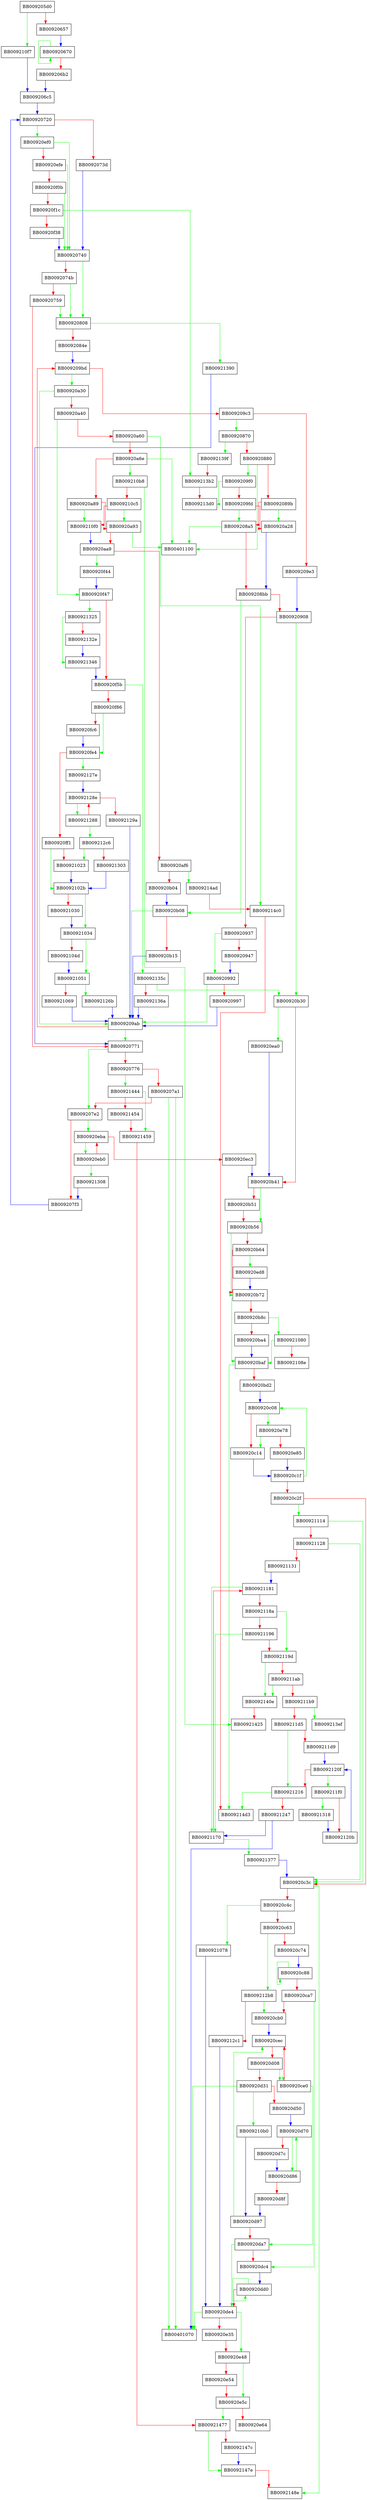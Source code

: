 digraph _dl_map_object_deps {
  node [shape="box"];
  graph [splines=ortho];
  BB009205d0 -> BB009210f7 [color="green"];
  BB009205d0 -> BB00920657 [color="red"];
  BB00920657 -> BB00920670 [color="blue"];
  BB00920670 -> BB00920670 [color="green"];
  BB00920670 -> BB009206b2 [color="red"];
  BB009206b2 -> BB009206c5 [color="blue"];
  BB009206c5 -> BB00920720 [color="blue"];
  BB00920720 -> BB00920ef0 [color="green"];
  BB00920720 -> BB0092073d [color="red"];
  BB0092073d -> BB00920740 [color="blue"];
  BB00920740 -> BB00920808 [color="green"];
  BB00920740 -> BB0092074b [color="red"];
  BB0092074b -> BB00920808 [color="green"];
  BB0092074b -> BB00920759 [color="red"];
  BB00920759 -> BB00920808 [color="green"];
  BB00920759 -> BB00920771 [color="red"];
  BB00920771 -> BB009207e2 [color="green"];
  BB00920771 -> BB00920776 [color="red"];
  BB00920776 -> BB00921444 [color="green"];
  BB00920776 -> BB009207a1 [color="red"];
  BB009207a1 -> BB00401070 [color="green"];
  BB009207a1 -> BB00401070 [color="green"];
  BB009207a1 -> BB009207e2 [color="red"];
  BB009207e2 -> BB00920eba [color="green"];
  BB009207e2 -> BB009207f3 [color="red"];
  BB009207f3 -> BB00920720 [color="blue"];
  BB00920808 -> BB00921390 [color="green"];
  BB00920808 -> BB0092084e [color="red"];
  BB0092084e -> BB009209bd [color="blue"];
  BB00920870 -> BB0092139f [color="green"];
  BB00920870 -> BB00920880 [color="red"];
  BB00920880 -> BB00401100 [color="green"];
  BB00920880 -> BB009209f0 [color="green"];
  BB00920880 -> BB0092089b [color="red"];
  BB0092089b -> BB00920a28 [color="green"];
  BB0092089b -> BB009208a5 [color="red"];
  BB009208a5 -> BB00401100 [color="green"];
  BB009208a5 -> BB009208bb [color="red"];
  BB009208bb -> BB00920b08 [color="green"];
  BB009208bb -> BB00920908 [color="red"];
  BB00920908 -> BB00920b30 [color="green"];
  BB00920908 -> BB00920937 [color="red"];
  BB00920937 -> BB00920992 [color="green"];
  BB00920937 -> BB00920947 [color="red"];
  BB00920947 -> BB00920992 [color="blue"];
  BB00920992 -> BB009209ab [color="green"];
  BB00920992 -> BB00920997 [color="red"];
  BB00920997 -> BB009209ab [color="blue"];
  BB009209ab -> BB00920771 [color="green"];
  BB009209ab -> BB009209bd [color="red"];
  BB009209bd -> BB00920a30 [color="green"];
  BB009209bd -> BB009209c3 [color="red"];
  BB009209c3 -> BB00920870 [color="green"];
  BB009209c3 -> BB009209e3 [color="red"];
  BB009209e3 -> BB00920908 [color="blue"];
  BB009209f0 -> BB009213d0 [color="green"];
  BB009209f0 -> BB009209fd [color="red"];
  BB009209fd -> BB009208a5 [color="green"];
  BB009209fd -> BB00920a28 [color="red"];
  BB00920a28 -> BB009208bb [color="blue"];
  BB00920a30 -> BB009209ab [color="green"];
  BB00920a30 -> BB00920a40 [color="red"];
  BB00920a40 -> BB00920f47 [color="green"];
  BB00920a40 -> BB00920a60 [color="red"];
  BB00920a60 -> BB009214c0 [color="green"];
  BB00920a60 -> BB00920a6e [color="red"];
  BB00920a6e -> BB00401100 [color="green"];
  BB00920a6e -> BB009210b8 [color="green"];
  BB00920a6e -> BB00920a89 [color="red"];
  BB00920a89 -> BB009210f0 [color="green"];
  BB00920a89 -> BB00920a93 [color="red"];
  BB00920a93 -> BB00401100 [color="green"];
  BB00920a93 -> BB00920aa9 [color="red"];
  BB00920aa9 -> BB00920f44 [color="green"];
  BB00920aa9 -> BB00920af6 [color="red"];
  BB00920af6 -> BB009214ad [color="green"];
  BB00920af6 -> BB00920b04 [color="red"];
  BB00920b04 -> BB00920b08 [color="blue"];
  BB00920b08 -> BB009209ab [color="green"];
  BB00920b08 -> BB00920b15 [color="red"];
  BB00920b15 -> BB009209ab [color="blue"];
  BB00920b30 -> BB00920ea0 [color="green"];
  BB00920b30 -> BB00920b41 [color="red"];
  BB00920b41 -> BB00920b56 [color="green"];
  BB00920b41 -> BB00920b51 [color="red"];
  BB00920b51 -> BB00920b56 [color="red"];
  BB00920b56 -> BB00920b72 [color="green"];
  BB00920b56 -> BB00920b64 [color="red"];
  BB00920b64 -> BB00920ed8 [color="green"];
  BB00920b64 -> BB00920b72 [color="red"];
  BB00920b72 -> BB00920baf [color="green"];
  BB00920b72 -> BB00920b8c [color="red"];
  BB00920b8c -> BB00921080 [color="green"];
  BB00920b8c -> BB00920ba4 [color="red"];
  BB00920ba4 -> BB00920baf [color="blue"];
  BB00920baf -> BB009214d3 [color="green"];
  BB00920baf -> BB00920bd2 [color="red"];
  BB00920bd2 -> BB00920c08 [color="blue"];
  BB00920c08 -> BB00920e78 [color="green"];
  BB00920c08 -> BB00920c14 [color="red"];
  BB00920c14 -> BB00920c1f [color="blue"];
  BB00920c1f -> BB00920c08 [color="green"];
  BB00920c1f -> BB00920c2f [color="red"];
  BB00920c2f -> BB00921114 [color="green"];
  BB00920c2f -> BB00920c3c [color="red"];
  BB00920c3c -> BB0092148e [color="green"];
  BB00920c3c -> BB00920c4c [color="red"];
  BB00920c4c -> BB00921078 [color="green"];
  BB00920c4c -> BB00920c63 [color="red"];
  BB00920c63 -> BB009212b8 [color="green"];
  BB00920c63 -> BB00920c74 [color="red"];
  BB00920c74 -> BB00920c88 [color="blue"];
  BB00920c88 -> BB00920c88 [color="green"];
  BB00920c88 -> BB00920ca7 [color="red"];
  BB00920ca7 -> BB00920dc4 [color="green"];
  BB00920ca7 -> BB00920cb0 [color="red"];
  BB00920cb0 -> BB00920cec [color="blue"];
  BB00920ce0 -> BB00920da7 [color="green"];
  BB00920ce0 -> BB00920cec [color="red"];
  BB00920cec -> BB00920ce0 [color="green"];
  BB00920cec -> BB00920d08 [color="red"];
  BB00920d08 -> BB00920ce0 [color="green"];
  BB00920d08 -> BB00920d31 [color="red"];
  BB00920d31 -> BB00401070 [color="green"];
  BB00920d31 -> BB009210b0 [color="green"];
  BB00920d31 -> BB00920d50 [color="red"];
  BB00920d50 -> BB00920d70 [color="blue"];
  BB00920d70 -> BB00920d86 [color="green"];
  BB00920d70 -> BB00920d7c [color="red"];
  BB00920d7c -> BB00920d86 [color="blue"];
  BB00920d86 -> BB00920d70 [color="green"];
  BB00920d86 -> BB00920d8f [color="red"];
  BB00920d8f -> BB00920d97 [color="blue"];
  BB00920d97 -> BB00920cec [color="green"];
  BB00920d97 -> BB00920da7 [color="red"];
  BB00920da7 -> BB00920de4 [color="green"];
  BB00920da7 -> BB00920dc4 [color="red"];
  BB00920dc4 -> BB00920dd0 [color="blue"];
  BB00920dd0 -> BB00920dd0 [color="green"];
  BB00920dd0 -> BB00920de4 [color="red"];
  BB00920de4 -> BB00401070 [color="green"];
  BB00920de4 -> BB00920e48 [color="green"];
  BB00920de4 -> BB00920e35 [color="red"];
  BB00920e35 -> BB00920e48 [color="red"];
  BB00920e48 -> BB00920e5c [color="green"];
  BB00920e48 -> BB00920e54 [color="red"];
  BB00920e54 -> BB00920e5c [color="red"];
  BB00920e5c -> BB00921477 [color="green"];
  BB00920e5c -> BB00920e64 [color="red"];
  BB00920e78 -> BB00920c14 [color="green"];
  BB00920e78 -> BB00920e85 [color="red"];
  BB00920e85 -> BB00920c1f [color="blue"];
  BB00920ea0 -> BB00920b41 [color="blue"];
  BB00920eb0 -> BB00921308 [color="green"];
  BB00920eb0 -> BB00920eba [color="red"];
  BB00920eba -> BB00920eb0 [color="green"];
  BB00920eba -> BB00920ec3 [color="red"];
  BB00920ec3 -> BB00920b41 [color="blue"];
  BB00920ed8 -> BB00920b72 [color="blue"];
  BB00920ef0 -> BB00920740 [color="green"];
  BB00920ef0 -> BB00920efe [color="red"];
  BB00920efe -> BB00920740 [color="green"];
  BB00920efe -> BB00920f0b [color="red"];
  BB00920f0b -> BB00920740 [color="green"];
  BB00920f0b -> BB00920f1c [color="red"];
  BB00920f1c -> BB009213b2 [color="green"];
  BB00920f1c -> BB00920f38 [color="red"];
  BB00920f38 -> BB00920740 [color="blue"];
  BB00920f44 -> BB00920f47 [color="blue"];
  BB00920f47 -> BB00921325 [color="green"];
  BB00920f47 -> BB00920f5b [color="red"];
  BB00920f5b -> BB0092135c [color="green"];
  BB00920f5b -> BB00920f86 [color="red"];
  BB00920f86 -> BB00920fe4 [color="green"];
  BB00920f86 -> BB00920fc6 [color="red"];
  BB00920fc6 -> BB00920fe4 [color="blue"];
  BB00920fe4 -> BB0092127e [color="green"];
  BB00920fe4 -> BB00920ff1 [color="red"];
  BB00920ff1 -> BB0092102b [color="green"];
  BB00920ff1 -> BB00921023 [color="red"];
  BB00921023 -> BB0092102b [color="blue"];
  BB0092102b -> BB00921034 [color="green"];
  BB0092102b -> BB00921030 [color="red"];
  BB00921030 -> BB00921034 [color="blue"];
  BB00921034 -> BB00921051 [color="green"];
  BB00921034 -> BB0092104d [color="red"];
  BB0092104d -> BB00921051 [color="blue"];
  BB00921051 -> BB0092126b [color="green"];
  BB00921051 -> BB00921069 [color="red"];
  BB00921069 -> BB009209ab [color="blue"];
  BB00921078 -> BB00920de4 [color="blue"];
  BB00921080 -> BB00920baf [color="green"];
  BB00921080 -> BB0092108e [color="red"];
  BB009210b0 -> BB00920d97 [color="blue"];
  BB009210b8 -> BB00921425 [color="green"];
  BB009210b8 -> BB009210c5 [color="red"];
  BB009210c5 -> BB00920a93 [color="green"];
  BB009210c5 -> BB009210f0 [color="red"];
  BB009210f0 -> BB00920aa9 [color="blue"];
  BB009210f7 -> BB009206c5 [color="blue"];
  BB00921114 -> BB00920c3c [color="green"];
  BB00921114 -> BB00921128 [color="red"];
  BB00921128 -> BB00920c3c [color="green"];
  BB00921128 -> BB00921131 [color="red"];
  BB00921131 -> BB00921181 [color="blue"];
  BB00921170 -> BB00921377 [color="green"];
  BB00921170 -> BB00921181 [color="red"];
  BB00921181 -> BB00921170 [color="green"];
  BB00921181 -> BB0092118a [color="red"];
  BB0092118a -> BB0092119d [color="green"];
  BB0092118a -> BB00921196 [color="red"];
  BB00921196 -> BB00921170 [color="green"];
  BB00921196 -> BB0092119d [color="red"];
  BB0092119d -> BB0092140e [color="green"];
  BB0092119d -> BB009211ab [color="red"];
  BB009211ab -> BB0092140e [color="green"];
  BB009211ab -> BB009211b9 [color="red"];
  BB009211b9 -> BB009213ef [color="green"];
  BB009211b9 -> BB009211d5 [color="red"];
  BB009211d5 -> BB00921216 [color="green"];
  BB009211d5 -> BB009211d9 [color="red"];
  BB009211d9 -> BB0092120f [color="blue"];
  BB009211f0 -> BB00921318 [color="green"];
  BB009211f0 -> BB0092120b [color="red"];
  BB0092120b -> BB0092120f [color="blue"];
  BB0092120f -> BB009211f0 [color="green"];
  BB0092120f -> BB00921216 [color="red"];
  BB00921216 -> BB009214d3 [color="green"];
  BB00921216 -> BB00921247 [color="red"];
  BB00921247 -> BB00401070 [color="blue"];
  BB00921247 -> BB00921170 [color="blue"];
  BB0092126b -> BB009209ab [color="blue"];
  BB0092127e -> BB0092128e [color="blue"];
  BB00921288 -> BB009212c6 [color="green"];
  BB00921288 -> BB0092128e [color="red"];
  BB0092128e -> BB00921288 [color="green"];
  BB0092128e -> BB0092129a [color="red"];
  BB0092129a -> BB009209ab [color="blue"];
  BB009212b8 -> BB00920cb0 [color="green"];
  BB009212b8 -> BB009212c1 [color="red"];
  BB009212c1 -> BB00920de4 [color="blue"];
  BB009212c6 -> BB00921023 [color="green"];
  BB009212c6 -> BB00921303 [color="red"];
  BB00921303 -> BB0092102b [color="blue"];
  BB00921308 -> BB009207f3 [color="blue"];
  BB00921318 -> BB0092120b [color="blue"];
  BB00921325 -> BB00921346 [color="green"];
  BB00921325 -> BB0092132e [color="red"];
  BB0092132e -> BB00921346 [color="blue"];
  BB00921346 -> BB00920f5b [color="blue"];
  BB0092135c -> BB00920b30 [color="green"];
  BB0092135c -> BB0092136a [color="red"];
  BB0092136a -> BB009209ab [color="blue"];
  BB00921377 -> BB00920c3c [color="blue"];
  BB00921390 -> BB00920771 [color="blue"];
  BB0092139f -> BB009213b2 [color="red"];
  BB009213b2 -> BB009213d0 [color="red"];
  BB0092140e -> BB00921425 [color="red"];
  BB00921444 -> BB00921459 [color="green"];
  BB00921444 -> BB00921454 [color="red"];
  BB00921454 -> BB00921459 [color="red"];
  BB00921459 -> BB00921477 [color="red"];
  BB00921477 -> BB0092147e [color="green"];
  BB00921477 -> BB0092147c [color="red"];
  BB0092147c -> BB0092147e [color="blue"];
  BB0092147e -> BB0092148e [color="red"];
  BB009214ad -> BB009214c0 [color="red"];
  BB009214c0 -> BB009214d3 [color="red"];
}
